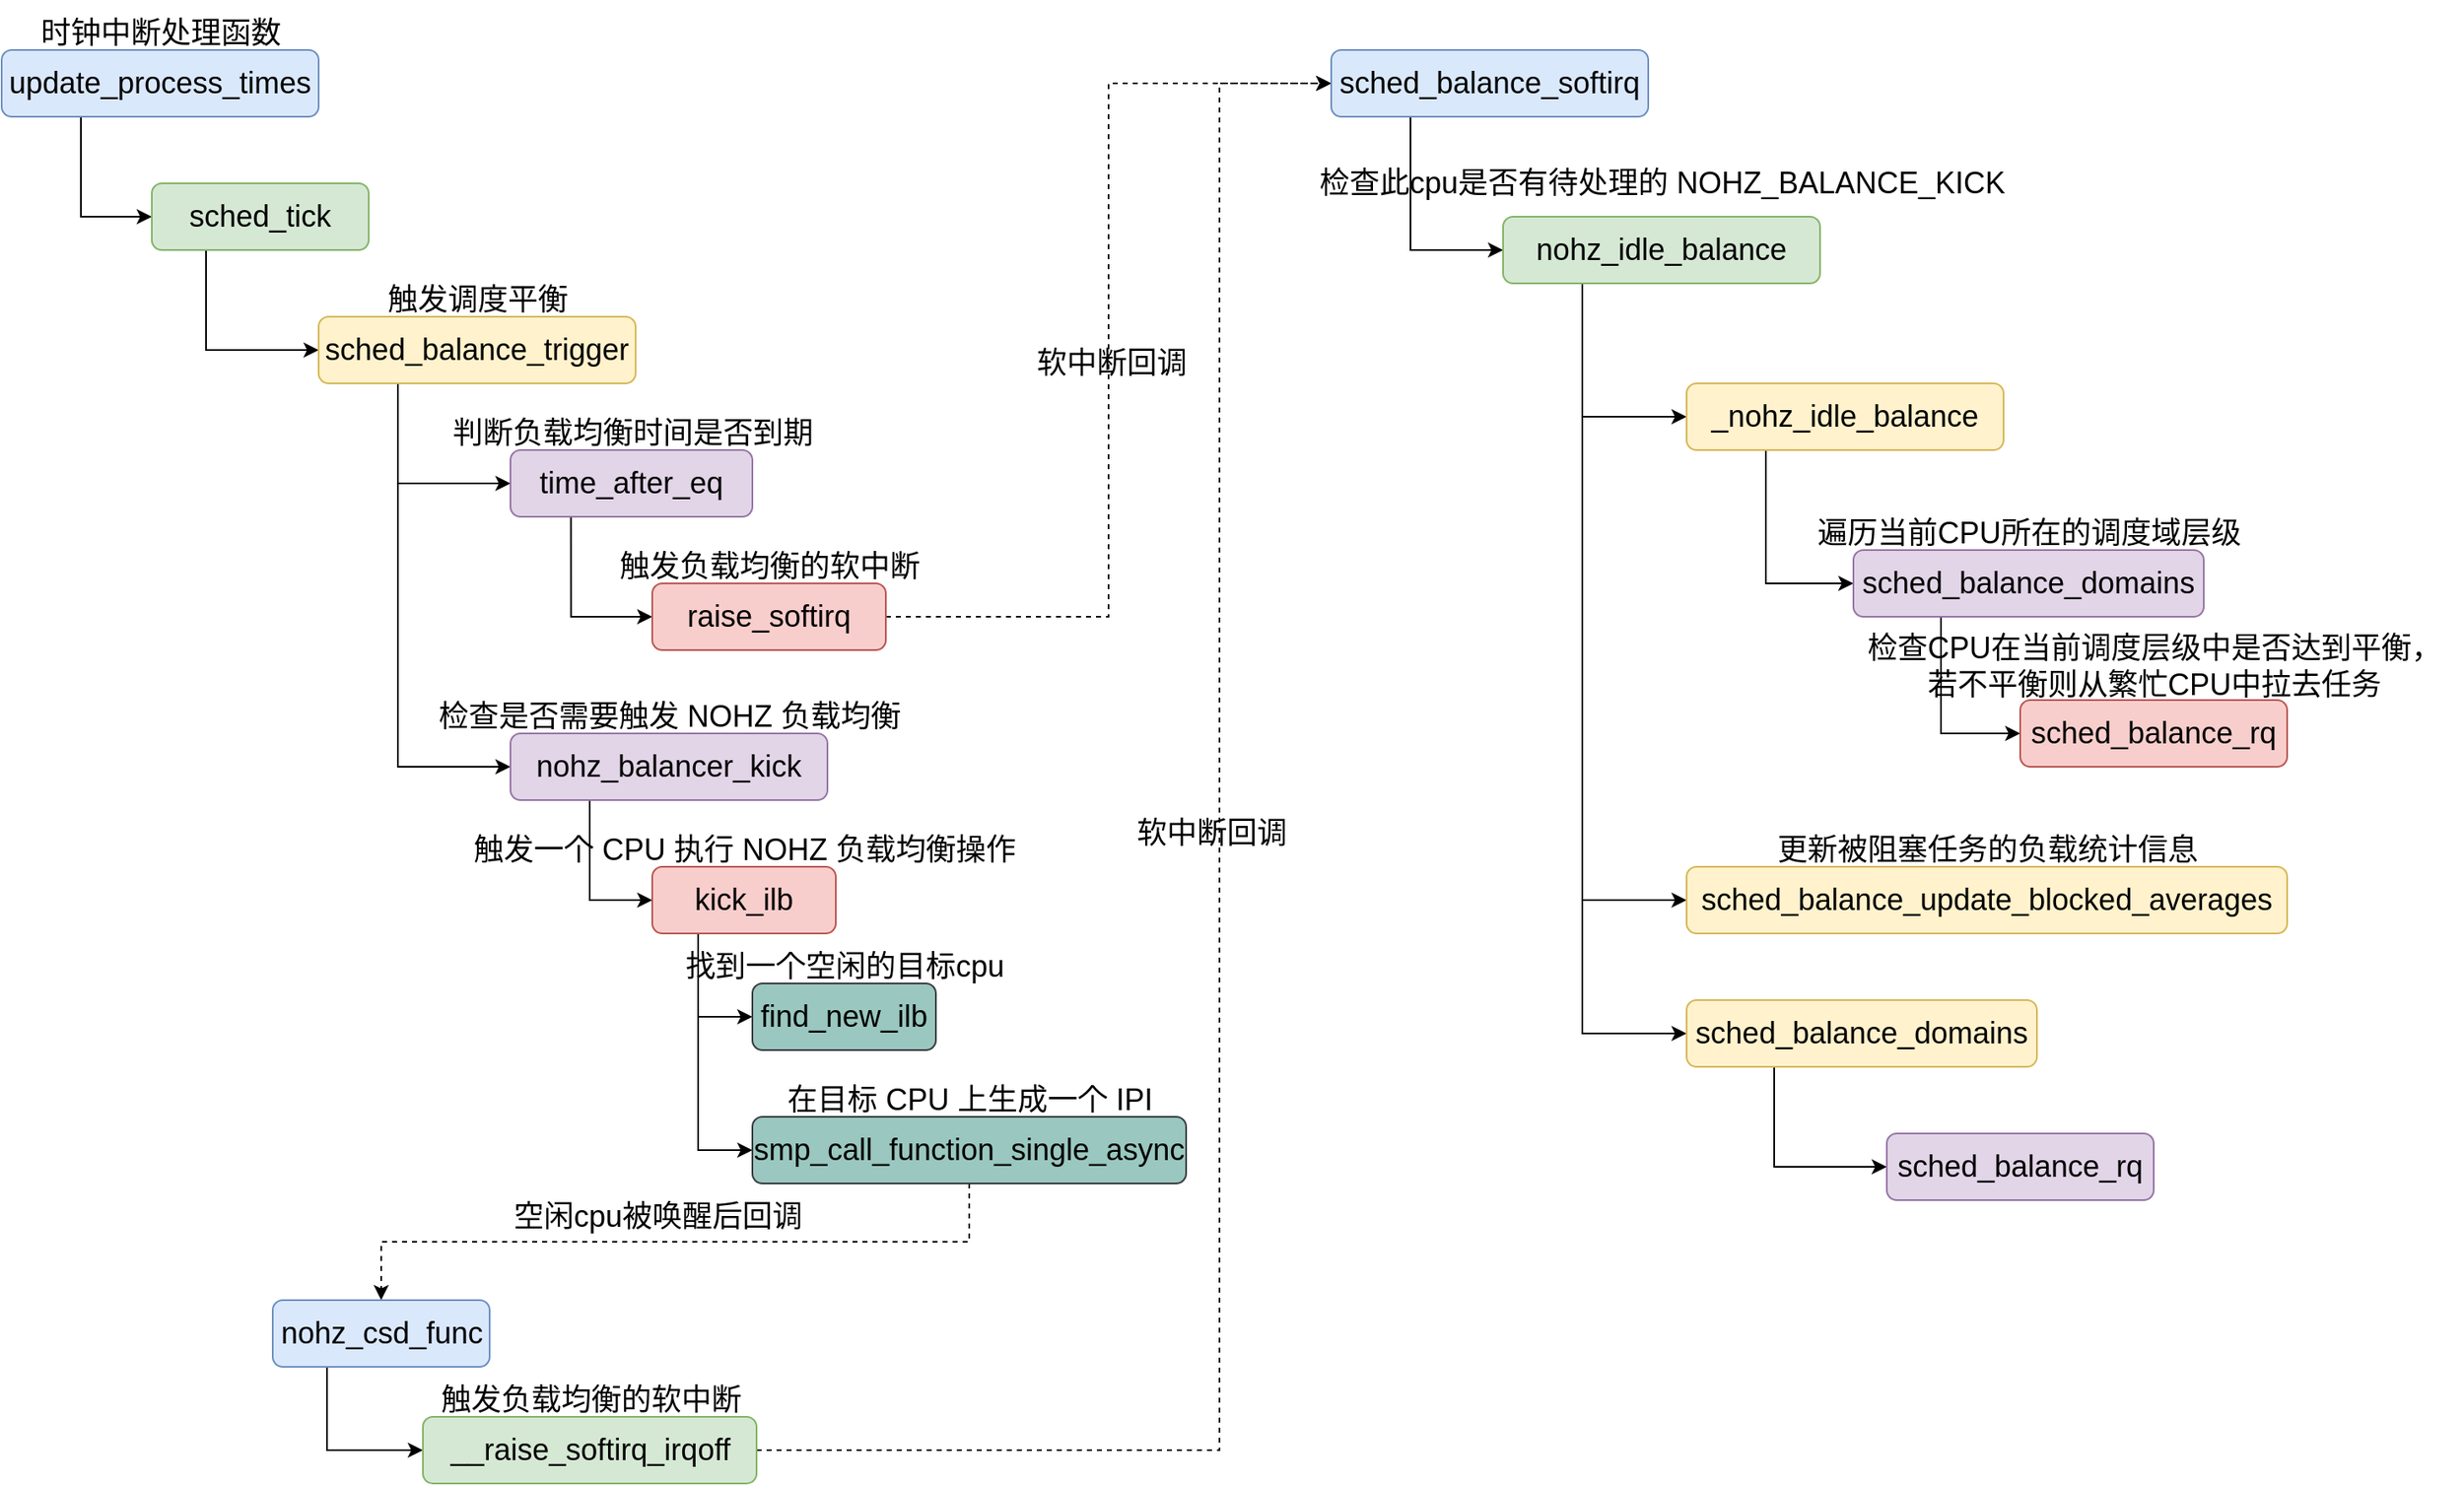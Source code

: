 <mxfile version="27.1.4">
  <diagram name="第 1 页" id="xBqty0ZH0W-pTH9HpBMF">
    <mxGraphModel dx="1301" dy="839" grid="1" gridSize="10" guides="1" tooltips="1" connect="1" arrows="1" fold="1" page="1" pageScale="1" pageWidth="827" pageHeight="1169" math="0" shadow="0">
      <root>
        <mxCell id="0" />
        <mxCell id="1" parent="0" />
        <mxCell id="zorpbwPOqWYA2GgtaQe--6" style="edgeStyle=orthogonalEdgeStyle;rounded=0;orthogonalLoop=1;jettySize=auto;html=1;exitX=0.25;exitY=1;exitDx=0;exitDy=0;entryX=0;entryY=0.5;entryDx=0;entryDy=0;" edge="1" parent="1" source="zorpbwPOqWYA2GgtaQe--1" target="zorpbwPOqWYA2GgtaQe--3">
          <mxGeometry relative="1" as="geometry" />
        </mxCell>
        <mxCell id="zorpbwPOqWYA2GgtaQe--1" value="&lt;font style=&quot;font-size: 18px;&quot;&gt;update_process_times&lt;/font&gt;" style="rounded=1;whiteSpace=wrap;html=1;fillColor=#dae8fc;strokeColor=#6c8ebf;" vertex="1" parent="1">
          <mxGeometry x="30" y="60" width="190" height="40" as="geometry" />
        </mxCell>
        <mxCell id="zorpbwPOqWYA2GgtaQe--2" value="&lt;font style=&quot;font-size: 18px;&quot;&gt;时钟中断处理函数&lt;/font&gt;" style="text;html=1;align=center;verticalAlign=middle;resizable=0;points=[];autosize=1;strokeColor=none;fillColor=none;" vertex="1" parent="1">
          <mxGeometry x="40" y="30" width="170" height="40" as="geometry" />
        </mxCell>
        <mxCell id="zorpbwPOqWYA2GgtaQe--8" style="edgeStyle=orthogonalEdgeStyle;rounded=0;orthogonalLoop=1;jettySize=auto;html=1;exitX=0.25;exitY=1;exitDx=0;exitDy=0;entryX=0;entryY=0.5;entryDx=0;entryDy=0;" edge="1" parent="1" source="zorpbwPOqWYA2GgtaQe--3" target="zorpbwPOqWYA2GgtaQe--7">
          <mxGeometry relative="1" as="geometry" />
        </mxCell>
        <mxCell id="zorpbwPOqWYA2GgtaQe--3" value="&lt;font style=&quot;font-size: 18px;&quot;&gt;sched_tick&lt;/font&gt;" style="rounded=1;whiteSpace=wrap;html=1;fillColor=#d5e8d4;strokeColor=#82b366;" vertex="1" parent="1">
          <mxGeometry x="120" y="140" width="130" height="40" as="geometry" />
        </mxCell>
        <mxCell id="zorpbwPOqWYA2GgtaQe--13" style="edgeStyle=orthogonalEdgeStyle;rounded=0;orthogonalLoop=1;jettySize=auto;html=1;exitX=0.25;exitY=1;exitDx=0;exitDy=0;entryX=0;entryY=0.5;entryDx=0;entryDy=0;" edge="1" parent="1" source="zorpbwPOqWYA2GgtaQe--7" target="zorpbwPOqWYA2GgtaQe--10">
          <mxGeometry relative="1" as="geometry" />
        </mxCell>
        <mxCell id="zorpbwPOqWYA2GgtaQe--17" style="edgeStyle=orthogonalEdgeStyle;rounded=0;orthogonalLoop=1;jettySize=auto;html=1;exitX=0.25;exitY=1;exitDx=0;exitDy=0;entryX=0;entryY=0.5;entryDx=0;entryDy=0;" edge="1" parent="1" source="zorpbwPOqWYA2GgtaQe--7" target="zorpbwPOqWYA2GgtaQe--16">
          <mxGeometry relative="1" as="geometry" />
        </mxCell>
        <mxCell id="zorpbwPOqWYA2GgtaQe--7" value="&lt;font style=&quot;font-size: 18px;&quot;&gt;sched_balance_trigger&lt;/font&gt;" style="rounded=1;whiteSpace=wrap;html=1;fillColor=#fff2cc;strokeColor=#d6b656;" vertex="1" parent="1">
          <mxGeometry x="220" y="220" width="190" height="40" as="geometry" />
        </mxCell>
        <mxCell id="zorpbwPOqWYA2GgtaQe--9" value="&lt;font style=&quot;font-size: 18px;&quot;&gt;触发调度平衡&lt;/font&gt;" style="text;html=1;align=center;verticalAlign=middle;resizable=0;points=[];autosize=1;strokeColor=none;fillColor=none;" vertex="1" parent="1">
          <mxGeometry x="250" y="190" width="130" height="40" as="geometry" />
        </mxCell>
        <mxCell id="zorpbwPOqWYA2GgtaQe--14" style="edgeStyle=orthogonalEdgeStyle;rounded=0;orthogonalLoop=1;jettySize=auto;html=1;exitX=0.25;exitY=1;exitDx=0;exitDy=0;entryX=0;entryY=0.5;entryDx=0;entryDy=0;" edge="1" parent="1" source="zorpbwPOqWYA2GgtaQe--10" target="zorpbwPOqWYA2GgtaQe--12">
          <mxGeometry relative="1" as="geometry" />
        </mxCell>
        <mxCell id="zorpbwPOqWYA2GgtaQe--10" value="&lt;font style=&quot;font-size: 18px;&quot;&gt;time_after_eq&lt;/font&gt;" style="rounded=1;whiteSpace=wrap;html=1;fillColor=#e1d5e7;strokeColor=#9673a6;" vertex="1" parent="1">
          <mxGeometry x="335" y="300" width="145" height="40" as="geometry" />
        </mxCell>
        <mxCell id="zorpbwPOqWYA2GgtaQe--11" value="&lt;font style=&quot;font-size: 18px;&quot;&gt;判断负载均衡时间是否到期&lt;/font&gt;" style="text;html=1;align=center;verticalAlign=middle;resizable=0;points=[];autosize=1;strokeColor=none;fillColor=none;" vertex="1" parent="1">
          <mxGeometry x="287.5" y="270" width="240" height="40" as="geometry" />
        </mxCell>
        <mxCell id="zorpbwPOqWYA2GgtaQe--38" style="edgeStyle=orthogonalEdgeStyle;rounded=0;orthogonalLoop=1;jettySize=auto;html=1;exitX=1;exitY=0.5;exitDx=0;exitDy=0;entryX=0;entryY=0.5;entryDx=0;entryDy=0;dashed=1;" edge="1" parent="1" source="zorpbwPOqWYA2GgtaQe--12" target="zorpbwPOqWYA2GgtaQe--35">
          <mxGeometry relative="1" as="geometry" />
        </mxCell>
        <mxCell id="zorpbwPOqWYA2GgtaQe--12" value="&lt;font style=&quot;font-size: 18px;&quot;&gt;raise_softirq&lt;/font&gt;" style="rounded=1;whiteSpace=wrap;html=1;fillColor=#f8cecc;strokeColor=#b85450;" vertex="1" parent="1">
          <mxGeometry x="420" y="380" width="140" height="40" as="geometry" />
        </mxCell>
        <mxCell id="zorpbwPOqWYA2GgtaQe--15" value="&lt;font style=&quot;font-size: 18px;&quot;&gt;触发负载均衡的软中断&lt;/font&gt;" style="text;html=1;align=center;verticalAlign=middle;resizable=0;points=[];autosize=1;strokeColor=none;fillColor=none;" vertex="1" parent="1">
          <mxGeometry x="390" y="350" width="200" height="40" as="geometry" />
        </mxCell>
        <mxCell id="zorpbwPOqWYA2GgtaQe--20" style="edgeStyle=orthogonalEdgeStyle;rounded=0;orthogonalLoop=1;jettySize=auto;html=1;exitX=0.25;exitY=1;exitDx=0;exitDy=0;entryX=0;entryY=0.5;entryDx=0;entryDy=0;" edge="1" parent="1" source="zorpbwPOqWYA2GgtaQe--16" target="zorpbwPOqWYA2GgtaQe--19">
          <mxGeometry relative="1" as="geometry" />
        </mxCell>
        <mxCell id="zorpbwPOqWYA2GgtaQe--16" value="&lt;font style=&quot;font-size: 18px;&quot;&gt;nohz_balancer_kick&lt;/font&gt;" style="rounded=1;whiteSpace=wrap;html=1;fillColor=#e1d5e7;strokeColor=#9673a6;" vertex="1" parent="1">
          <mxGeometry x="335" y="470" width="190" height="40" as="geometry" />
        </mxCell>
        <mxCell id="zorpbwPOqWYA2GgtaQe--18" value="&lt;font style=&quot;font-size: 18px;&quot;&gt;检查是否需要触发 NOHZ 负载均衡&lt;/font&gt;" style="text;html=1;align=center;verticalAlign=middle;resizable=0;points=[];autosize=1;strokeColor=none;fillColor=none;" vertex="1" parent="1">
          <mxGeometry x="280" y="440" width="300" height="40" as="geometry" />
        </mxCell>
        <mxCell id="zorpbwPOqWYA2GgtaQe--24" style="edgeStyle=orthogonalEdgeStyle;rounded=0;orthogonalLoop=1;jettySize=auto;html=1;exitX=0.25;exitY=1;exitDx=0;exitDy=0;entryX=0;entryY=0.5;entryDx=0;entryDy=0;" edge="1" parent="1" source="zorpbwPOqWYA2GgtaQe--19" target="zorpbwPOqWYA2GgtaQe--23">
          <mxGeometry relative="1" as="geometry" />
        </mxCell>
        <mxCell id="zorpbwPOqWYA2GgtaQe--26" style="edgeStyle=orthogonalEdgeStyle;rounded=0;orthogonalLoop=1;jettySize=auto;html=1;exitX=0.25;exitY=1;exitDx=0;exitDy=0;entryX=0;entryY=0.5;entryDx=0;entryDy=0;" edge="1" parent="1" source="zorpbwPOqWYA2GgtaQe--19" target="zorpbwPOqWYA2GgtaQe--25">
          <mxGeometry relative="1" as="geometry" />
        </mxCell>
        <mxCell id="zorpbwPOqWYA2GgtaQe--19" value="&lt;font style=&quot;font-size: 18px;&quot;&gt;kick_ilb&lt;/font&gt;" style="rounded=1;whiteSpace=wrap;html=1;fillColor=#f8cecc;strokeColor=#b85450;" vertex="1" parent="1">
          <mxGeometry x="420" y="550" width="110" height="40" as="geometry" />
        </mxCell>
        <mxCell id="zorpbwPOqWYA2GgtaQe--21" value="&lt;font style=&quot;font-size: 18px;&quot;&gt;触发一个 CPU 执行 NOHZ 负载均衡操作&lt;/font&gt;" style="text;html=1;align=center;verticalAlign=middle;resizable=0;points=[];autosize=1;strokeColor=none;fillColor=none;" vertex="1" parent="1">
          <mxGeometry x="300" y="520" width="350" height="40" as="geometry" />
        </mxCell>
        <mxCell id="zorpbwPOqWYA2GgtaQe--23" value="&lt;font style=&quot;font-size: 18px;&quot;&gt;find_new_ilb&lt;/font&gt;" style="rounded=1;whiteSpace=wrap;html=1;fillColor=#9AC7BF;strokeColor=#36393d;" vertex="1" parent="1">
          <mxGeometry x="480" y="620" width="110" height="40" as="geometry" />
        </mxCell>
        <mxCell id="zorpbwPOqWYA2GgtaQe--30" style="edgeStyle=orthogonalEdgeStyle;rounded=0;orthogonalLoop=1;jettySize=auto;html=1;exitX=0.5;exitY=1;exitDx=0;exitDy=0;entryX=0.5;entryY=0;entryDx=0;entryDy=0;dashed=1;" edge="1" parent="1" source="zorpbwPOqWYA2GgtaQe--25" target="zorpbwPOqWYA2GgtaQe--29">
          <mxGeometry relative="1" as="geometry" />
        </mxCell>
        <mxCell id="zorpbwPOqWYA2GgtaQe--25" value="&lt;font style=&quot;font-size: 18px;&quot;&gt;smp_call_function_single_async&lt;/font&gt;" style="rounded=1;whiteSpace=wrap;html=1;fillColor=#9AC7BF;strokeColor=#36393d;" vertex="1" parent="1">
          <mxGeometry x="480" y="700" width="260" height="40" as="geometry" />
        </mxCell>
        <mxCell id="zorpbwPOqWYA2GgtaQe--27" value="&lt;font style=&quot;font-size: 18px;&quot;&gt;找到一个空闲的目标cpu&lt;/font&gt;" style="text;html=1;align=center;verticalAlign=middle;resizable=0;points=[];autosize=1;strokeColor=none;fillColor=none;" vertex="1" parent="1">
          <mxGeometry x="430" y="590" width="210" height="40" as="geometry" />
        </mxCell>
        <mxCell id="zorpbwPOqWYA2GgtaQe--28" value="&lt;font style=&quot;font-size: 18px;&quot;&gt;在目标 CPU 上生成一个 IPI&lt;/font&gt;" style="text;html=1;align=center;verticalAlign=middle;resizable=0;points=[];autosize=1;strokeColor=none;fillColor=none;" vertex="1" parent="1">
          <mxGeometry x="490" y="670" width="240" height="40" as="geometry" />
        </mxCell>
        <mxCell id="zorpbwPOqWYA2GgtaQe--33" style="edgeStyle=orthogonalEdgeStyle;rounded=0;orthogonalLoop=1;jettySize=auto;html=1;exitX=0.25;exitY=1;exitDx=0;exitDy=0;entryX=0;entryY=0.5;entryDx=0;entryDy=0;" edge="1" parent="1" source="zorpbwPOqWYA2GgtaQe--29" target="zorpbwPOqWYA2GgtaQe--32">
          <mxGeometry relative="1" as="geometry" />
        </mxCell>
        <mxCell id="zorpbwPOqWYA2GgtaQe--29" value="&lt;font style=&quot;font-size: 18px;&quot;&gt;nohz_csd_func&lt;/font&gt;" style="rounded=1;whiteSpace=wrap;html=1;fillColor=#dae8fc;strokeColor=#6c8ebf;" vertex="1" parent="1">
          <mxGeometry x="192.5" y="810" width="130" height="40" as="geometry" />
        </mxCell>
        <mxCell id="zorpbwPOqWYA2GgtaQe--31" value="&lt;font style=&quot;font-size: 18px;&quot;&gt;空闲cpu被唤醒后回调&lt;/font&gt;" style="text;html=1;align=center;verticalAlign=middle;resizable=0;points=[];autosize=1;strokeColor=none;fillColor=none;" vertex="1" parent="1">
          <mxGeometry x="322.5" y="740" width="200" height="40" as="geometry" />
        </mxCell>
        <mxCell id="zorpbwPOqWYA2GgtaQe--37" style="edgeStyle=orthogonalEdgeStyle;rounded=0;orthogonalLoop=1;jettySize=auto;html=1;exitX=1;exitY=0.5;exitDx=0;exitDy=0;entryX=0;entryY=0.5;entryDx=0;entryDy=0;dashed=1;" edge="1" parent="1" source="zorpbwPOqWYA2GgtaQe--32" target="zorpbwPOqWYA2GgtaQe--35">
          <mxGeometry relative="1" as="geometry">
            <Array as="points">
              <mxPoint x="760" y="900" />
              <mxPoint x="760" y="80" />
            </Array>
          </mxGeometry>
        </mxCell>
        <mxCell id="zorpbwPOqWYA2GgtaQe--32" value="&lt;font style=&quot;font-size: 18px;&quot;&gt;__raise_softirq_irqoff&lt;/font&gt;" style="rounded=1;whiteSpace=wrap;html=1;fillColor=#d5e8d4;strokeColor=#82b366;" vertex="1" parent="1">
          <mxGeometry x="282.5" y="880" width="200" height="40" as="geometry" />
        </mxCell>
        <mxCell id="zorpbwPOqWYA2GgtaQe--34" value="&lt;font style=&quot;font-size: 18px;&quot;&gt;触发负载均衡的软中断&lt;/font&gt;" style="text;html=1;align=center;verticalAlign=middle;resizable=0;points=[];autosize=1;strokeColor=none;fillColor=none;" vertex="1" parent="1">
          <mxGeometry x="282.5" y="850" width="200" height="40" as="geometry" />
        </mxCell>
        <mxCell id="zorpbwPOqWYA2GgtaQe--40" style="edgeStyle=orthogonalEdgeStyle;rounded=0;orthogonalLoop=1;jettySize=auto;html=1;exitX=0.25;exitY=1;exitDx=0;exitDy=0;entryX=0;entryY=0.5;entryDx=0;entryDy=0;" edge="1" parent="1" source="zorpbwPOqWYA2GgtaQe--35" target="zorpbwPOqWYA2GgtaQe--39">
          <mxGeometry relative="1" as="geometry" />
        </mxCell>
        <mxCell id="zorpbwPOqWYA2GgtaQe--35" value="&lt;font style=&quot;font-size: 18px;&quot;&gt;sched_balance_softirq&lt;/font&gt;" style="rounded=1;whiteSpace=wrap;html=1;fillColor=#dae8fc;strokeColor=#6c8ebf;" vertex="1" parent="1">
          <mxGeometry x="827" y="60" width="190" height="40" as="geometry" />
        </mxCell>
        <mxCell id="zorpbwPOqWYA2GgtaQe--43" style="edgeStyle=orthogonalEdgeStyle;rounded=0;orthogonalLoop=1;jettySize=auto;html=1;exitX=0.25;exitY=1;exitDx=0;exitDy=0;entryX=0;entryY=0.5;entryDx=0;entryDy=0;" edge="1" parent="1" source="zorpbwPOqWYA2GgtaQe--39" target="zorpbwPOqWYA2GgtaQe--42">
          <mxGeometry relative="1" as="geometry" />
        </mxCell>
        <mxCell id="zorpbwPOqWYA2GgtaQe--51" style="edgeStyle=orthogonalEdgeStyle;rounded=0;orthogonalLoop=1;jettySize=auto;html=1;exitX=0.25;exitY=1;exitDx=0;exitDy=0;entryX=0;entryY=0.5;entryDx=0;entryDy=0;" edge="1" parent="1" source="zorpbwPOqWYA2GgtaQe--39" target="zorpbwPOqWYA2GgtaQe--50">
          <mxGeometry relative="1" as="geometry" />
        </mxCell>
        <mxCell id="zorpbwPOqWYA2GgtaQe--54" style="edgeStyle=orthogonalEdgeStyle;rounded=0;orthogonalLoop=1;jettySize=auto;html=1;exitX=0.25;exitY=1;exitDx=0;exitDy=0;entryX=0;entryY=0.5;entryDx=0;entryDy=0;" edge="1" parent="1" source="zorpbwPOqWYA2GgtaQe--39" target="zorpbwPOqWYA2GgtaQe--53">
          <mxGeometry relative="1" as="geometry" />
        </mxCell>
        <mxCell id="zorpbwPOqWYA2GgtaQe--39" value="&lt;font style=&quot;font-size: 18px;&quot;&gt;nohz_idle_balance&lt;/font&gt;" style="rounded=1;whiteSpace=wrap;html=1;fillColor=#d5e8d4;strokeColor=#82b366;" vertex="1" parent="1">
          <mxGeometry x="930" y="160" width="190" height="40" as="geometry" />
        </mxCell>
        <mxCell id="zorpbwPOqWYA2GgtaQe--41" value="&lt;font style=&quot;font-size: 18px;&quot;&gt;检查此cpu是否有待处理的&amp;nbsp;NOHZ_BALANCE_KICK&lt;/font&gt;" style="text;html=1;align=center;verticalAlign=middle;resizable=0;points=[];autosize=1;strokeColor=none;fillColor=none;" vertex="1" parent="1">
          <mxGeometry x="810" y="120" width="430" height="40" as="geometry" />
        </mxCell>
        <mxCell id="zorpbwPOqWYA2GgtaQe--45" style="edgeStyle=orthogonalEdgeStyle;rounded=0;orthogonalLoop=1;jettySize=auto;html=1;exitX=0.25;exitY=1;exitDx=0;exitDy=0;entryX=0;entryY=0.5;entryDx=0;entryDy=0;" edge="1" parent="1" source="zorpbwPOqWYA2GgtaQe--42" target="zorpbwPOqWYA2GgtaQe--44">
          <mxGeometry relative="1" as="geometry" />
        </mxCell>
        <mxCell id="zorpbwPOqWYA2GgtaQe--42" value="&lt;font style=&quot;font-size: 18px;&quot;&gt;_nohz_idle_balance&lt;/font&gt;" style="rounded=1;whiteSpace=wrap;html=1;fillColor=#fff2cc;strokeColor=#d6b656;" vertex="1" parent="1">
          <mxGeometry x="1040" y="260" width="190" height="40" as="geometry" />
        </mxCell>
        <mxCell id="zorpbwPOqWYA2GgtaQe--48" style="edgeStyle=orthogonalEdgeStyle;rounded=0;orthogonalLoop=1;jettySize=auto;html=1;exitX=0.25;exitY=1;exitDx=0;exitDy=0;entryX=0;entryY=0.5;entryDx=0;entryDy=0;" edge="1" parent="1" source="zorpbwPOqWYA2GgtaQe--44" target="zorpbwPOqWYA2GgtaQe--47">
          <mxGeometry relative="1" as="geometry" />
        </mxCell>
        <mxCell id="zorpbwPOqWYA2GgtaQe--44" value="&lt;font style=&quot;font-size: 18px;&quot;&gt;sched_balance_domains&lt;/font&gt;" style="rounded=1;whiteSpace=wrap;html=1;fillColor=#e1d5e7;strokeColor=#9673a6;" vertex="1" parent="1">
          <mxGeometry x="1140" y="360" width="210" height="40" as="geometry" />
        </mxCell>
        <mxCell id="zorpbwPOqWYA2GgtaQe--46" value="&lt;font style=&quot;font-size: 18px;&quot;&gt;遍历当前CPU所在的调度域层级&lt;/font&gt;" style="text;html=1;align=center;verticalAlign=middle;resizable=0;points=[];autosize=1;strokeColor=none;fillColor=none;" vertex="1" parent="1">
          <mxGeometry x="1105" y="330" width="280" height="40" as="geometry" />
        </mxCell>
        <mxCell id="zorpbwPOqWYA2GgtaQe--47" value="&lt;font style=&quot;font-size: 18px;&quot;&gt;sched_balance_rq&lt;/font&gt;" style="rounded=1;whiteSpace=wrap;html=1;fillColor=#f8cecc;strokeColor=#b85450;" vertex="1" parent="1">
          <mxGeometry x="1240" y="450" width="160" height="40" as="geometry" />
        </mxCell>
        <mxCell id="zorpbwPOqWYA2GgtaQe--49" value="&lt;font style=&quot;font-size: 18px;&quot;&gt;检查CPU在当前调度层级中是否达到平衡，&lt;/font&gt;&lt;div&gt;&lt;font style=&quot;font-size: 18px;&quot;&gt;若不平衡则从繁忙CPU中拉去任务&lt;/font&gt;&lt;/div&gt;" style="text;html=1;align=center;verticalAlign=middle;resizable=0;points=[];autosize=1;strokeColor=none;fillColor=none;" vertex="1" parent="1">
          <mxGeometry x="1135" y="400" width="370" height="60" as="geometry" />
        </mxCell>
        <mxCell id="zorpbwPOqWYA2GgtaQe--56" style="edgeStyle=orthogonalEdgeStyle;rounded=0;orthogonalLoop=1;jettySize=auto;html=1;exitX=0.25;exitY=1;exitDx=0;exitDy=0;entryX=0;entryY=0.5;entryDx=0;entryDy=0;" edge="1" parent="1" source="zorpbwPOqWYA2GgtaQe--50" target="zorpbwPOqWYA2GgtaQe--55">
          <mxGeometry relative="1" as="geometry" />
        </mxCell>
        <mxCell id="zorpbwPOqWYA2GgtaQe--50" value="&lt;font style=&quot;font-size: 18px;&quot;&gt;sched_balance_domains&lt;/font&gt;" style="rounded=1;whiteSpace=wrap;html=1;fillColor=#fff2cc;strokeColor=#d6b656;" vertex="1" parent="1">
          <mxGeometry x="1040" y="630" width="210" height="40" as="geometry" />
        </mxCell>
        <mxCell id="zorpbwPOqWYA2GgtaQe--52" value="&lt;font style=&quot;font-size: 18px;&quot;&gt;更新被阻塞任务的负载统计信息&lt;/font&gt;" style="text;html=1;align=center;verticalAlign=middle;resizable=0;points=[];autosize=1;strokeColor=none;fillColor=none;" vertex="1" parent="1">
          <mxGeometry x="1080" y="520" width="280" height="40" as="geometry" />
        </mxCell>
        <mxCell id="zorpbwPOqWYA2GgtaQe--53" value="&lt;font style=&quot;font-size: 18px;&quot;&gt;sched_balance_update_blocked_averages&lt;/font&gt;" style="rounded=1;whiteSpace=wrap;html=1;fillColor=#fff2cc;strokeColor=#d6b656;" vertex="1" parent="1">
          <mxGeometry x="1040" y="550" width="360" height="40" as="geometry" />
        </mxCell>
        <mxCell id="zorpbwPOqWYA2GgtaQe--55" value="&lt;font style=&quot;font-size: 18px;&quot;&gt;sched_balance_rq&lt;/font&gt;" style="rounded=1;whiteSpace=wrap;html=1;fillColor=#e1d5e7;strokeColor=#9673a6;" vertex="1" parent="1">
          <mxGeometry x="1160" y="710" width="160" height="40" as="geometry" />
        </mxCell>
        <mxCell id="zorpbwPOqWYA2GgtaQe--57" value="&lt;font style=&quot;font-size: 18px;&quot;&gt;软中断回调&lt;/font&gt;" style="text;html=1;align=center;verticalAlign=middle;resizable=0;points=[];autosize=1;strokeColor=none;fillColor=none;" vertex="1" parent="1">
          <mxGeometry x="700" y="510" width="110" height="40" as="geometry" />
        </mxCell>
        <mxCell id="zorpbwPOqWYA2GgtaQe--58" value="&lt;span style=&quot;color: rgba(0, 0, 0, 0); font-family: monospace; font-size: 0px; text-align: start;&quot;&gt;%3CmxGraphModel%3E%3Croot%3E%3CmxCell%20id%3D%220%22%2F%3E%3CmxCell%20id%3D%221%22%20parent%3D%220%22%2F%3E%3CmxCell%20id%3D%222%22%20value%3D%22%26lt%3Bfont%20style%3D%26quot%3Bfont-size%3A%2018px%3B%26quot%3B%26gt%3B%E8%BD%AF%E4%B8%AD%E6%96%AD%E5%9B%9E%E8%B0%83%26lt%3B%2Ffont%26gt%3B%22%20style%3D%22text%3Bhtml%3D1%3Balign%3Dcenter%3BverticalAlign%3Dmiddle%3Bresizable%3D0%3Bpoints%3D%5B%5D%3Bautosize%3D1%3BstrokeColor%3Dnone%3BfillColor%3Dnone%3B%22%20vertex%3D%221%22%20parent%3D%221%22%3E%3CmxGeometry%20x%3D%22700%22%20y%3D%22510%22%20width%3D%22110%22%20height%3D%2240%22%20as%3D%22geometry%22%2F%3E%3C%2FmxCell%3E%3C%2Froot%3E%3C%2FmxGraphModel%3E&lt;/span&gt;" style="text;html=1;align=center;verticalAlign=middle;resizable=0;points=[];autosize=1;strokeColor=none;fillColor=none;" vertex="1" parent="1">
          <mxGeometry x="680" y="268" width="20" height="30" as="geometry" />
        </mxCell>
        <mxCell id="zorpbwPOqWYA2GgtaQe--59" value="&lt;font style=&quot;font-size: 18px;&quot;&gt;软中断回调&lt;/font&gt;" style="text;html=1;align=center;verticalAlign=middle;resizable=0;points=[];autosize=1;strokeColor=none;fillColor=none;" vertex="1" parent="1">
          <mxGeometry x="640" y="228" width="110" height="40" as="geometry" />
        </mxCell>
      </root>
    </mxGraphModel>
  </diagram>
</mxfile>
